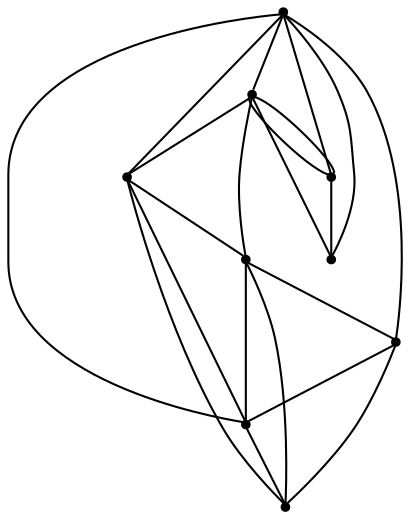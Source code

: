 graph {
  node [shape=point,comment="{\"directed\":false,\"doi\":\"10.1007/978-3-030-04414-5_37\",\"figure\":\"4\"}"]

  v0 [pos="1414.2180144876015,1203.0487406578168"]
  v1 [pos="1285.0016441825524,979.2450527397154"]
  v2 [pos="1382.2493826089044,998.4728100082912"]
  v3 [pos="1382.2493826089044,1109.2225095475374"]
  v4 [pos="1543.4343847926507,979.2450527397154"]
  v5 [pos="1478.1646257423972,1053.8477233655526"]
  v6 [pos="1446.19186061655,1109.2225095475374"]
  v7 [pos="1446.19186061655,998.4728100082912"]
  v8 [pos="1350.2766174830572,1053.8477233655526"]

  v0 -- v1 [id="-1",pos="1414.2180144876015,1203.0487406578168 1434.8203756738428,1094.3452913216342 1391.7385867993362,1019.7426206957971 1285.0016441825524,979.2450527397154"]
  v1 -- v2 [id="-2",pos="1285.0016441825524,979.2450527397154 1382.2493826089044,998.4728100082912 1382.2493826089044,998.4728100082912 1382.2493826089044,998.4728100082912"]
  v1 -- v3 [id="-3",pos="1285.0016441825524,979.2450527397154 1289.2971371806723,1001.6275199235922 1289.2971371806723,1001.6275199235922 1289.2971371806723,1001.6275199235922 1293.5977490464168,1024.0140567163253 1302.1950302960088,1068.7873846523446 1318.3976134791053,1090.4488951922706 1334.6084631565027,1112.1104057321966 1358.428938779808,1110.6684924442952 1370.3349797558926,1109.9434026038498 1382.2493826089044,1109.2225095475374 1382.2493826089044,1109.2225095475374 1382.2493826089044,1109.2225095475374"]
  v1 -- v7 [id="-4",pos="1285.0016441825524,979.2450527397154 1306.5373561637632,971.7731237042531 1306.5373561637632,971.7731237042531 1306.5373561637632,971.7731237042531 1328.074117353866,964.3011946687905 1371.1476397340718,949.3614062067215 1398.0103124368804,952.5660960057892 1424.8728579628535,955.7707858048568 1435.537017141298,977.1155027303744 1440.8629286540038,987.7921215649046 1446.19186061655,998.4728100082912 1446.19186061655,998.4728100082912 1446.19186061655,998.4728100082912"]
  v3 -- v0 [id="-5",pos="1382.2493826089044,1109.2225095475374 1414.2180144876015,1203.0487406578168 1414.2180144876015,1203.0487406578168 1414.2180144876015,1203.0487406578168"]
  v2 -- v4 [id="-6",pos="1382.2493826089044,998.4728100082912 1387.579522751387,987.7921215649046 1387.579522751387,987.7921215649046 1387.579522751387,987.7921215649046 1392.9053070872574,977.1155027303744 1403.5653966069692,955.7707858048568 1430.4279421329422,952.5660960057892 1457.2906148357508,949.3614062067215 1500.3683340515247,964.3011946687905 1521.9050952416276,971.7731237042531 1543.4343847926507,979.2450527397154 1543.4343847926507,979.2450527397154 1543.4343847926507,979.2450527397154"]
  v2 -- v6 [id="-7",pos="1382.2493826089044,998.4728100082912 1446.19186061655,1109.2225095475374 1446.19186061655,1109.2225095475374 1446.19186061655,1109.2225095475374"]
  v6 -- v7 [id="-8",pos="1446.19186061655,1109.2225095475374 1446.19186061655,998.4728100082912 1446.19186061655,998.4728100082912 1446.19186061655,998.4728100082912"]
  v7 -- v4 [id="-9",pos="1446.19186061655,998.4728100082912 1543.4343847926507,979.2450527397154 1543.4343847926507,979.2450527397154 1543.4343847926507,979.2450527397154"]
  v7 -- v5 [id="-10",pos="1446.19186061655,998.4728100082912 1478.1646257423972,1053.8477233655526 1478.1646257423972,1053.8477233655526 1478.1646257423972,1053.8477233655526"]
  v6 -- v4 [id="-11",pos="1446.19186061655,1109.2225095475374 1458.1031476370947,1109.9434026038498 1458.1031476370947,1109.9434026038498 1458.1031476370947,1109.9434026038498 1470.0091886131793,1110.6684924442952 1493.8296642364846,1112.1104057321966 1510.040513913882,1090.4488951922706 1526.2472939325467,1068.7873846523446 1534.844448005303,1024.0140567163253 1539.140990212315,1001.6275199235922 1543.4343847926507,979.2450527397154 1543.4343847926507,979.2450527397154 1543.4343847926507,979.2450527397154"]
  v5 -- v0 [id="-12",pos="1478.1646257423972,1053.8477233655526 1484.7449141768207,1063.7990615967221 1484.7449141768207,1063.7990615967221 1484.7449141768207,1063.7990615967221 1491.325170817035,1073.7505270031686 1504.4897537561967,1093.6534578160615 1493.8296642364846,1118.519658155055 1483.173771552341,1143.3899916905434 1448.697530421727,1173.219334380361 1431.4571842618006,1188.1340693129082 1414.2180144876015,1203.0487406578168 1414.2180144876015,1203.0487406578168 1414.2180144876015,1203.0487406578168"]
  v6 -- v0 [id="-13",pos="1446.19186061655,1109.2225095475374 1414.2180144876015,1203.0487406578168 1414.2180144876015,1203.0487406578168 1414.2180144876015,1203.0487406578168"]
  v8 -- v1 [id="-14",pos="1350.2766174830572,1053.8477233655526 1285.0016441825524,979.2450527397154 1285.0016441825524,979.2450527397154 1285.0016441825524,979.2450527397154"]
  v5 -- v4 [id="-15",pos="1478.1646257423972,1053.8477233655526 1543.4343847926507,979.2450527397154 1543.4343847926507,979.2450527397154 1543.4343847926507,979.2450527397154"]
  v2 -- v0 [id="-16",pos="1382.2493826089044,998.4728100082912 1400.7106581828396,1054.7978498582243 1445.1177568590058,1099.2044042960688 1414.2180144876015,1203.0487406578168"]
  v5 -- v6 [id="-17",pos="1478.1646257423972,1053.8477233655526 1446.19186061655,1109.2225095475374 1446.19186061655,1109.2225095475374 1446.19186061655,1109.2225095475374"]
  v2 -- v7 [id="-18",pos="1382.2493826089044,998.4728100082912 1446.19186061655,998.4728100082912 1446.19186061655,998.4728100082912 1446.19186061655,998.4728100082912"]
  v3 -- v8 [id="-19",pos="1382.2493826089044,1109.2225095475374 1350.2766174830572,1053.8477233655526 1350.2766174830572,1053.8477233655526 1350.2766174830572,1053.8477233655526"]
  v0 -- v8 [id="-20",pos="1414.2180144876015,1203.0487406578168 1396.9809431311867,1188.1340693129082 1396.9809431311867,1188.1340693129082 1396.9809431311867,1188.1340693129082 1379.7447938068285,1173.219334380361 1345.2643558406464,1143.3899916905434 1334.6084631565027,1118.519658155055 1323.9485008136262,1093.6534578160615 1337.1130837527876,1073.7505270031686 1343.6932132161667,1063.7990615967221 1350.2766174830572,1053.8477233655526 1350.2766174830572,1053.8477233655526 1350.2766174830572,1053.8477233655526"]
  v1 -- v3 [id="-21",pos="1285.0016441825524,979.2450527397154 1352.2738343003218,1019.7426206957971 1384.6872671608157,1063.0740353439153 1382.2493826089044,1109.2225095475374"]
}